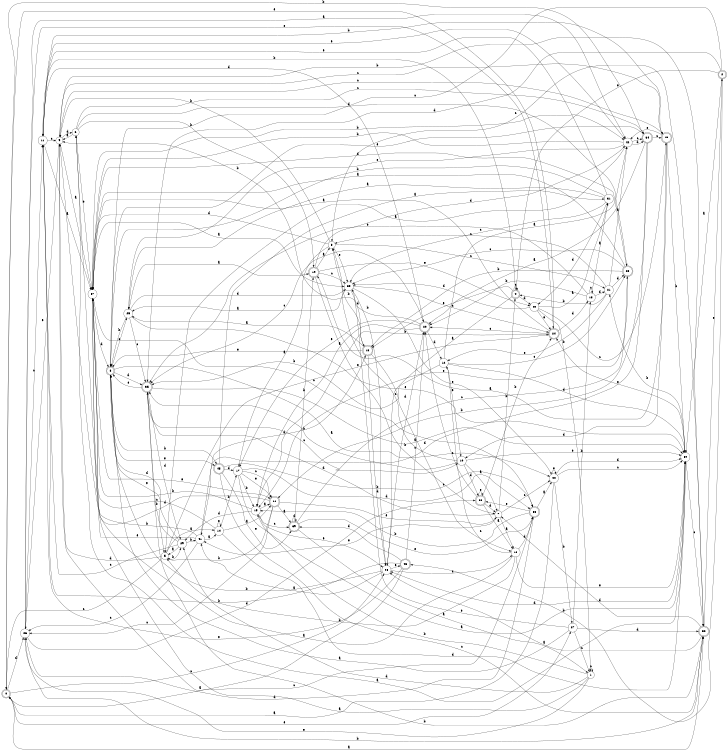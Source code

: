 digraph n38_7 {
__start0 [label="" shape="none"];

rankdir=LR;
size="8,5";

s0 [style="rounded,filled", color="black", fillcolor="white" shape="doublecircle", label="0"];
s1 [style="filled", color="black", fillcolor="white" shape="circle", label="1"];
s2 [style="rounded,filled", color="black", fillcolor="white" shape="doublecircle", label="2"];
s3 [style="filled", color="black", fillcolor="white" shape="circle", label="3"];
s4 [style="rounded,filled", color="black", fillcolor="white" shape="doublecircle", label="4"];
s5 [style="filled", color="black", fillcolor="white" shape="circle", label="5"];
s6 [style="filled", color="black", fillcolor="white" shape="circle", label="6"];
s7 [style="filled", color="black", fillcolor="white" shape="circle", label="7"];
s8 [style="rounded,filled", color="black", fillcolor="white" shape="doublecircle", label="8"];
s9 [style="filled", color="black", fillcolor="white" shape="circle", label="9"];
s10 [style="filled", color="black", fillcolor="white" shape="circle", label="10"];
s11 [style="filled", color="black", fillcolor="white" shape="circle", label="11"];
s12 [style="filled", color="black", fillcolor="white" shape="circle", label="12"];
s13 [style="rounded,filled", color="black", fillcolor="white" shape="doublecircle", label="13"];
s14 [style="filled", color="black", fillcolor="white" shape="circle", label="14"];
s15 [style="filled", color="black", fillcolor="white" shape="circle", label="15"];
s16 [style="filled", color="black", fillcolor="white" shape="circle", label="16"];
s17 [style="filled", color="black", fillcolor="white" shape="circle", label="17"];
s18 [style="filled", color="black", fillcolor="white" shape="circle", label="18"];
s19 [style="rounded,filled", color="black", fillcolor="white" shape="doublecircle", label="19"];
s20 [style="rounded,filled", color="black", fillcolor="white" shape="doublecircle", label="20"];
s21 [style="filled", color="black", fillcolor="white" shape="circle", label="21"];
s22 [style="rounded,filled", color="black", fillcolor="white" shape="doublecircle", label="22"];
s23 [style="rounded,filled", color="black", fillcolor="white" shape="doublecircle", label="23"];
s24 [style="rounded,filled", color="black", fillcolor="white" shape="doublecircle", label="24"];
s25 [style="filled", color="black", fillcolor="white" shape="circle", label="25"];
s26 [style="filled", color="black", fillcolor="white" shape="circle", label="26"];
s27 [style="filled", color="black", fillcolor="white" shape="circle", label="27"];
s28 [style="filled", color="black", fillcolor="white" shape="circle", label="28"];
s29 [style="filled", color="black", fillcolor="white" shape="circle", label="29"];
s30 [style="filled", color="black", fillcolor="white" shape="circle", label="30"];
s31 [style="filled", color="black", fillcolor="white" shape="circle", label="31"];
s32 [style="rounded,filled", color="black", fillcolor="white" shape="doublecircle", label="32"];
s33 [style="filled", color="black", fillcolor="white" shape="circle", label="33"];
s34 [style="rounded,filled", color="black", fillcolor="white" shape="doublecircle", label="34"];
s35 [style="rounded,filled", color="black", fillcolor="white" shape="doublecircle", label="35"];
s36 [style="rounded,filled", color="black", fillcolor="white" shape="doublecircle", label="36"];
s37 [style="filled", color="black", fillcolor="white" shape="circle", label="37"];
s38 [style="rounded,filled", color="black", fillcolor="white" shape="doublecircle", label="38"];
s39 [style="rounded,filled", color="black", fillcolor="white" shape="doublecircle", label="39"];
s40 [style="filled", color="black", fillcolor="white" shape="circle", label="40"];
s41 [style="filled", color="black", fillcolor="white" shape="circle", label="41"];
s42 [style="filled", color="black", fillcolor="white" shape="circle", label="42"];
s43 [style="rounded,filled", color="black", fillcolor="white" shape="doublecircle", label="43"];
s44 [style="filled", color="black", fillcolor="white" shape="circle", label="44"];
s45 [style="rounded,filled", color="black", fillcolor="white" shape="doublecircle", label="45"];
s46 [style="rounded,filled", color="black", fillcolor="white" shape="doublecircle", label="46"];
s0 -> s32 [label="a"];
s0 -> s34 [label="b"];
s0 -> s28 [label="c"];
s0 -> s26 [label="d"];
s0 -> s27 [label="e"];
s1 -> s37 [label="a"];
s1 -> s15 [label="b"];
s1 -> s1 [label="c"];
s1 -> s29 [label="d"];
s1 -> s26 [label="e"];
s2 -> s30 [label="a"];
s2 -> s43 [label="b"];
s2 -> s8 [label="c"];
s2 -> s35 [label="d"];
s2 -> s4 [label="e"];
s3 -> s17 [label="a"];
s3 -> s9 [label="b"];
s3 -> s21 [label="c"];
s3 -> s37 [label="d"];
s3 -> s33 [label="e"];
s4 -> s28 [label="a"];
s4 -> s11 [label="b"];
s4 -> s4 [label="c"];
s4 -> s40 [label="d"];
s4 -> s13 [label="e"];
s5 -> s14 [label="a"];
s5 -> s29 [label="b"];
s5 -> s0 [label="c"];
s5 -> s9 [label="d"];
s5 -> s24 [label="e"];
s6 -> s9 [label="a"];
s6 -> s19 [label="b"];
s6 -> s34 [label="c"];
s6 -> s23 [label="d"];
s6 -> s37 [label="e"];
s7 -> s16 [label="a"];
s7 -> s4 [label="b"];
s7 -> s44 [label="c"];
s7 -> s35 [label="d"];
s7 -> s41 [label="e"];
s8 -> s44 [label="a"];
s8 -> s45 [label="b"];
s8 -> s25 [label="c"];
s8 -> s35 [label="d"];
s8 -> s45 [label="e"];
s9 -> s37 [label="a"];
s9 -> s32 [label="b"];
s9 -> s46 [label="c"];
s9 -> s6 [label="d"];
s9 -> s26 [label="e"];
s10 -> s7 [label="a"];
s10 -> s35 [label="b"];
s10 -> s3 [label="c"];
s10 -> s36 [label="d"];
s10 -> s30 [label="e"];
s11 -> s37 [label="a"];
s11 -> s46 [label="b"];
s11 -> s9 [label="c"];
s11 -> s20 [label="d"];
s11 -> s42 [label="e"];
s12 -> s42 [label="a"];
s12 -> s35 [label="b"];
s12 -> s23 [label="c"];
s12 -> s30 [label="d"];
s12 -> s10 [label="e"];
s13 -> s25 [label="a"];
s13 -> s3 [label="b"];
s13 -> s16 [label="c"];
s13 -> s28 [label="d"];
s13 -> s8 [label="e"];
s14 -> s22 [label="a"];
s14 -> s17 [label="b"];
s14 -> s37 [label="c"];
s14 -> s30 [label="d"];
s14 -> s14 [label="e"];
s15 -> s22 [label="a"];
s15 -> s37 [label="b"];
s15 -> s39 [label="c"];
s15 -> s29 [label="d"];
s15 -> s28 [label="e"];
s16 -> s37 [label="a"];
s16 -> s5 [label="b"];
s16 -> s12 [label="c"];
s16 -> s38 [label="d"];
s16 -> s30 [label="e"];
s17 -> s30 [label="a"];
s17 -> s15 [label="b"];
s17 -> s22 [label="c"];
s17 -> s38 [label="d"];
s17 -> s22 [label="e"];
s18 -> s31 [label="a"];
s18 -> s20 [label="b"];
s18 -> s18 [label="c"];
s18 -> s21 [label="d"];
s18 -> s35 [label="e"];
s19 -> s3 [label="a"];
s19 -> s7 [label="b"];
s19 -> s33 [label="c"];
s19 -> s42 [label="d"];
s19 -> s40 [label="e"];
s20 -> s15 [label="a"];
s20 -> s9 [label="b"];
s20 -> s35 [label="c"];
s20 -> s12 [label="d"];
s20 -> s17 [label="e"];
s21 -> s42 [label="a"];
s21 -> s4 [label="b"];
s21 -> s3 [label="c"];
s21 -> s23 [label="d"];
s21 -> s12 [label="e"];
s22 -> s39 [label="a"];
s22 -> s5 [label="b"];
s22 -> s26 [label="c"];
s22 -> s9 [label="d"];
s22 -> s7 [label="e"];
s23 -> s37 [label="a"];
s23 -> s13 [label="b"];
s23 -> s33 [label="c"];
s23 -> s37 [label="d"];
s23 -> s15 [label="e"];
s24 -> s37 [label="a"];
s24 -> s15 [label="b"];
s24 -> s20 [label="c"];
s24 -> s18 [label="d"];
s24 -> s0 [label="e"];
s25 -> s19 [label="a"];
s25 -> s8 [label="b"];
s25 -> s35 [label="c"];
s25 -> s33 [label="d"];
s25 -> s30 [label="e"];
s26 -> s42 [label="a"];
s26 -> s32 [label="b"];
s26 -> s11 [label="c"];
s26 -> s36 [label="d"];
s26 -> s24 [label="e"];
s27 -> s8 [label="a"];
s27 -> s18 [label="b"];
s27 -> s1 [label="c"];
s27 -> s32 [label="d"];
s27 -> s33 [label="e"];
s28 -> s41 [label="a"];
s28 -> s8 [label="b"];
s28 -> s16 [label="c"];
s28 -> s20 [label="d"];
s28 -> s43 [label="e"];
s29 -> s5 [label="a"];
s29 -> s41 [label="b"];
s29 -> s11 [label="c"];
s29 -> s8 [label="d"];
s29 -> s8 [label="e"];
s30 -> s6 [label="a"];
s30 -> s21 [label="b"];
s30 -> s32 [label="c"];
s30 -> s28 [label="d"];
s30 -> s24 [label="e"];
s31 -> s25 [label="a"];
s31 -> s8 [label="b"];
s31 -> s33 [label="c"];
s31 -> s40 [label="d"];
s31 -> s11 [label="e"];
s32 -> s28 [label="a"];
s32 -> s35 [label="b"];
s32 -> s3 [label="c"];
s32 -> s7 [label="d"];
s32 -> s2 [label="e"];
s33 -> s25 [label="a"];
s33 -> s28 [label="b"];
s33 -> s24 [label="c"];
s33 -> s13 [label="d"];
s33 -> s44 [label="e"];
s34 -> s20 [label="a"];
s34 -> s22 [label="b"];
s34 -> s46 [label="c"];
s34 -> s41 [label="d"];
s34 -> s8 [label="e"];
s35 -> s30 [label="a"];
s35 -> s5 [label="b"];
s35 -> s10 [label="c"];
s35 -> s29 [label="d"];
s35 -> s8 [label="e"];
s36 -> s16 [label="a"];
s36 -> s24 [label="b"];
s36 -> s20 [label="c"];
s36 -> s7 [label="d"];
s36 -> s36 [label="e"];
s37 -> s33 [label="a"];
s37 -> s42 [label="b"];
s37 -> s38 [label="c"];
s37 -> s8 [label="d"];
s37 -> s22 [label="e"];
s38 -> s44 [label="a"];
s38 -> s15 [label="b"];
s38 -> s9 [label="c"];
s38 -> s26 [label="d"];
s38 -> s36 [label="e"];
s39 -> s1 [label="a"];
s39 -> s19 [label="b"];
s39 -> s23 [label="c"];
s39 -> s39 [label="d"];
s39 -> s38 [label="e"];
s40 -> s31 [label="a"];
s40 -> s1 [label="b"];
s40 -> s46 [label="c"];
s40 -> s33 [label="d"];
s40 -> s24 [label="e"];
s41 -> s14 [label="a"];
s41 -> s37 [label="b"];
s41 -> s26 [label="c"];
s41 -> s13 [label="d"];
s41 -> s6 [label="e"];
s42 -> s5 [label="a"];
s42 -> s37 [label="b"];
s42 -> s34 [label="c"];
s42 -> s34 [label="d"];
s42 -> s25 [label="e"];
s43 -> s0 [label="a"];
s43 -> s11 [label="b"];
s43 -> s20 [label="c"];
s43 -> s39 [label="d"];
s43 -> s11 [label="e"];
s44 -> s0 [label="a"];
s44 -> s27 [label="b"];
s44 -> s30 [label="c"];
s44 -> s30 [label="d"];
s44 -> s44 [label="e"];
s45 -> s31 [label="a"];
s45 -> s38 [label="b"];
s45 -> s32 [label="c"];
s45 -> s17 [label="d"];
s45 -> s39 [label="e"];
s46 -> s19 [label="a"];
s46 -> s30 [label="b"];
s46 -> s9 [label="c"];
s46 -> s10 [label="d"];
s46 -> s42 [label="e"];

}
